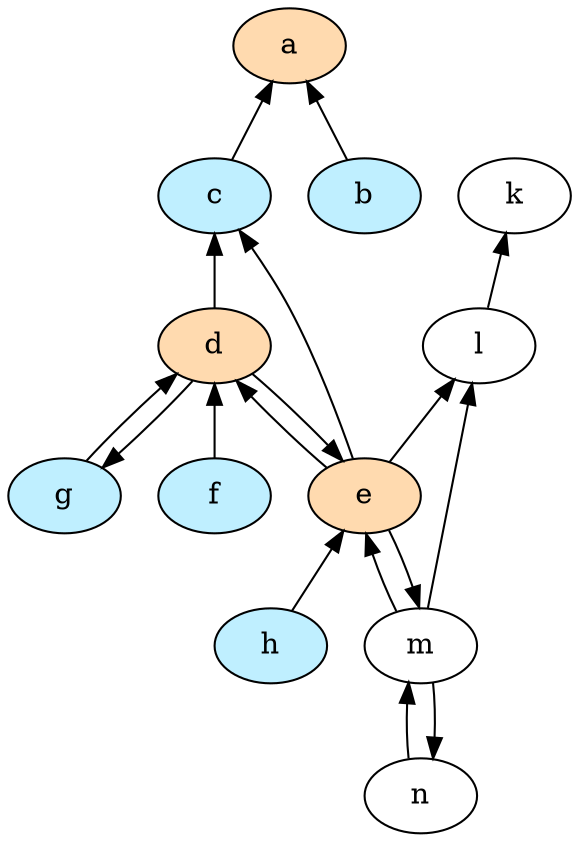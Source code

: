 strict digraph "" {
	a	[fillcolor="#ffdaaf",
		style=filled];
	b	[fillcolor="#bfefff",
		style=filled];
	a -> b	[dir=back];
	c	[fillcolor="#bfefff",
		style=filled];
	a -> c	[dir=back];
	d	[fillcolor="#ffdaaf",
		style=filled];
	c -> d	[dir=back];
	e	[fillcolor="#ffdaaf",
		style=filled];
	c -> e	[dir=back];
	k -> l	[dir=back];
	l -> e	[dir=back];
	l -> m	[dir=back];
	d -> e	[dir=back];
	f	[fillcolor="#bfefff",
		style=filled];
	d -> f	[dir=back];
	g	[fillcolor="#bfefff",
		style=filled];
	d -> g	[dir=back];
	e -> d	[dir=back];
	e -> m	[dir=back];
	h	[fillcolor="#bfefff",
		style=filled];
	e -> h	[dir=back];
	m -> e	[dir=back];
	m -> n	[dir=back];
	g -> d	[dir=back];
	n -> m	[dir=back];
}
